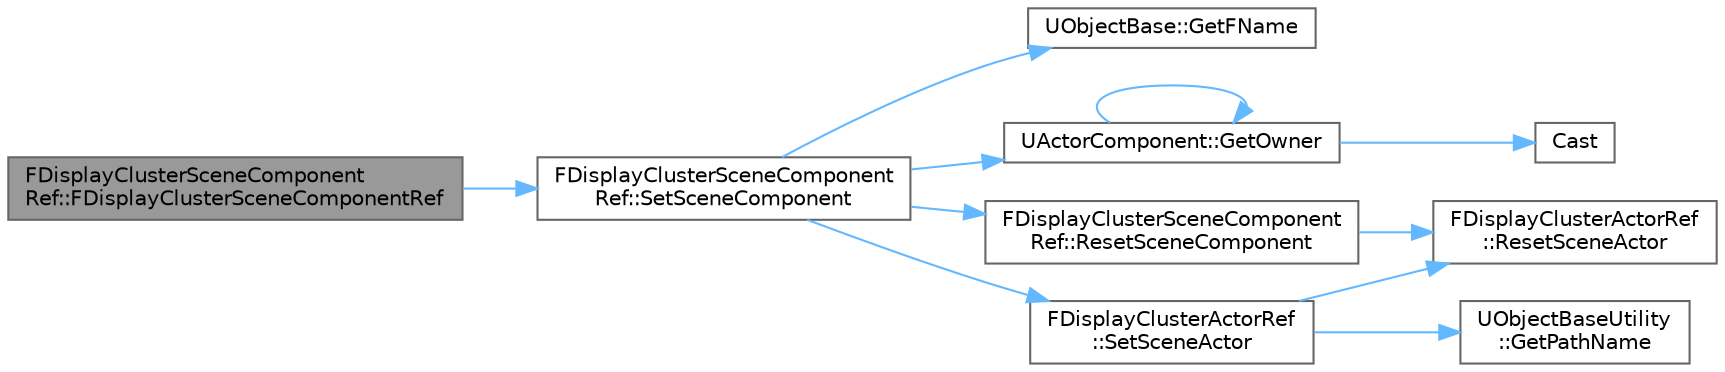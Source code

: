 digraph "FDisplayClusterSceneComponentRef::FDisplayClusterSceneComponentRef"
{
 // INTERACTIVE_SVG=YES
 // LATEX_PDF_SIZE
  bgcolor="transparent";
  edge [fontname=Helvetica,fontsize=10,labelfontname=Helvetica,labelfontsize=10];
  node [fontname=Helvetica,fontsize=10,shape=box,height=0.2,width=0.4];
  rankdir="LR";
  Node1 [id="Node000001",label="FDisplayClusterSceneComponent\lRef::FDisplayClusterSceneComponentRef",height=0.2,width=0.4,color="gray40", fillcolor="grey60", style="filled", fontcolor="black",tooltip=" "];
  Node1 -> Node2 [id="edge1_Node000001_Node000002",color="steelblue1",style="solid",tooltip=" "];
  Node2 [id="Node000002",label="FDisplayClusterSceneComponent\lRef::SetSceneComponent",height=0.2,width=0.4,color="grey40", fillcolor="white", style="filled",URL="$d9/d84/classFDisplayClusterSceneComponentRef.html#a208c36e6ced68c6f6aea0254cbbb28de",tooltip=" "];
  Node2 -> Node3 [id="edge2_Node000002_Node000003",color="steelblue1",style="solid",tooltip=" "];
  Node3 [id="Node000003",label="UObjectBase::GetFName",height=0.2,width=0.4,color="grey40", fillcolor="white", style="filled",URL="$d9/dc4/classUObjectBase.html#a52d48dbf4c1cb6f4959b4c9ef374de2d",tooltip="Returns the logical name of this object."];
  Node2 -> Node4 [id="edge3_Node000002_Node000004",color="steelblue1",style="solid",tooltip=" "];
  Node4 [id="Node000004",label="UActorComponent::GetOwner",height=0.2,width=0.4,color="grey40", fillcolor="white", style="filled",URL="$df/db5/classUActorComponent.html#aaa13fbf1d66a8cd4c3fc12da62ece961",tooltip="Templated version of GetOwner(), will return nullptr if cast fails."];
  Node4 -> Node5 [id="edge4_Node000004_Node000005",color="steelblue1",style="solid",tooltip=" "];
  Node5 [id="Node000005",label="Cast",height=0.2,width=0.4,color="grey40", fillcolor="white", style="filled",URL="$d4/d55/Casts_8h.html#af337187a7ebe36fac35ea41db8a65ba9",tooltip=" "];
  Node4 -> Node4 [id="edge5_Node000004_Node000004",color="steelblue1",style="solid",tooltip=" "];
  Node2 -> Node6 [id="edge6_Node000002_Node000006",color="steelblue1",style="solid",tooltip=" "];
  Node6 [id="Node000006",label="FDisplayClusterSceneComponent\lRef::ResetSceneComponent",height=0.2,width=0.4,color="grey40", fillcolor="white", style="filled",URL="$d9/d84/classFDisplayClusterSceneComponentRef.html#acf03d5b0d3121638cc79e6a568208fcc",tooltip=" "];
  Node6 -> Node7 [id="edge7_Node000006_Node000007",color="steelblue1",style="solid",tooltip=" "];
  Node7 [id="Node000007",label="FDisplayClusterActorRef\l::ResetSceneActor",height=0.2,width=0.4,color="grey40", fillcolor="white", style="filled",URL="$d2/dbd/classFDisplayClusterActorRef.html#a52942031056c8e9dbc2229696d664c5a",tooltip=" "];
  Node2 -> Node8 [id="edge8_Node000002_Node000008",color="steelblue1",style="solid",tooltip=" "];
  Node8 [id="Node000008",label="FDisplayClusterActorRef\l::SetSceneActor",height=0.2,width=0.4,color="grey40", fillcolor="white", style="filled",URL="$d2/dbd/classFDisplayClusterActorRef.html#a141916e98cc55679d5150ce9294c3f56",tooltip=" "];
  Node8 -> Node9 [id="edge9_Node000008_Node000009",color="steelblue1",style="solid",tooltip=" "];
  Node9 [id="Node000009",label="UObjectBaseUtility\l::GetPathName",height=0.2,width=0.4,color="grey40", fillcolor="white", style="filled",URL="$d6/d7b/classUObjectBaseUtility.html#a394f49e6f05c84407cf3de7e00a0ba91",tooltip="Returns the fully qualified pathname for this object, in the format: 'Outermost[.Outer]...."];
  Node8 -> Node7 [id="edge10_Node000008_Node000007",color="steelblue1",style="solid",tooltip=" "];
}
